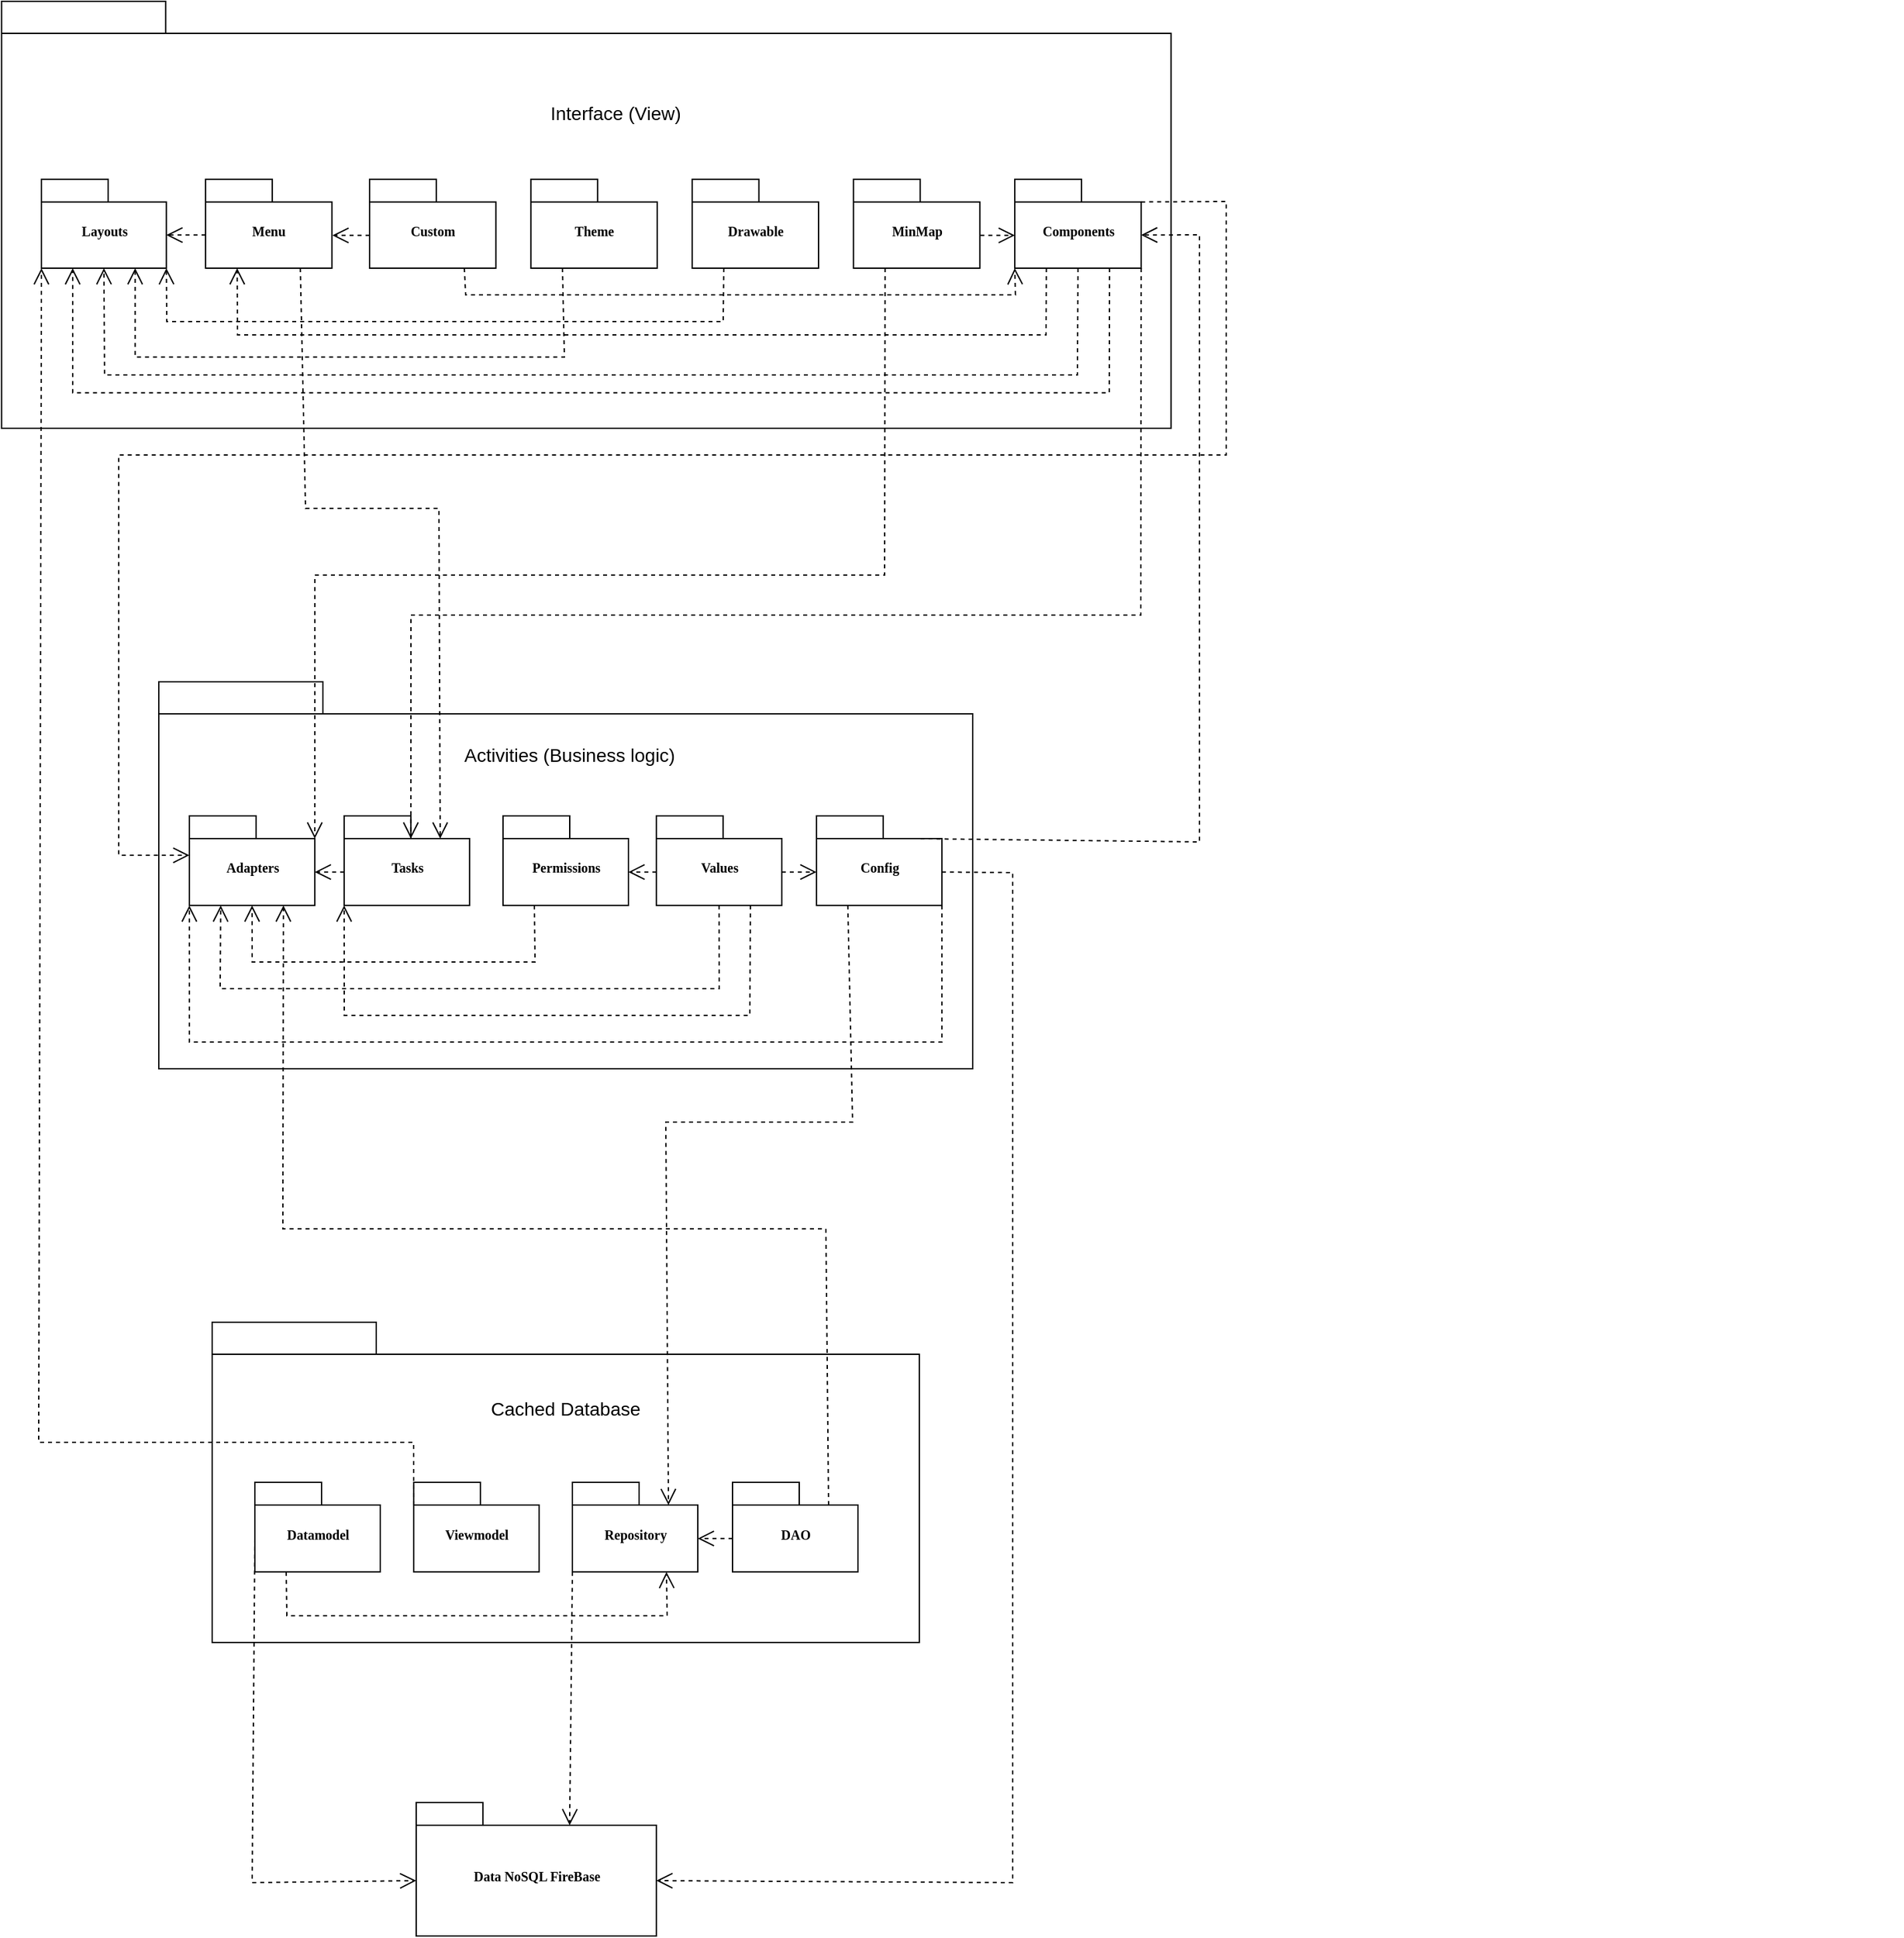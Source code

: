 <mxfile version="20.7.4" type="github">
  <diagram name="Page-1" id="b5b7bab2-c9e2-2cf4-8b2a-24fd1a2a6d21">
    <mxGraphModel dx="1290" dy="549" grid="1" gridSize="10" guides="1" tooltips="1" connect="1" arrows="1" fold="1" page="1" pageScale="1" pageWidth="827" pageHeight="1169" background="none" math="0" shadow="0">
      <root>
        <mxCell id="0" />
        <mxCell id="1" parent="0" />
        <mxCell id="6e0c8c40b5770093-18" value="" style="group" parent="1" vertex="1" connectable="0">
          <mxGeometry x="710" y="190" width="876.5" height="320" as="geometry" />
        </mxCell>
        <mxCell id="6e0c8c40b5770093-11" value="" style="shape=folder;fontStyle=1;spacingTop=10;tabWidth=123;tabHeight=24;tabPosition=left;html=1;rounded=0;shadow=0;comic=0;labelBackgroundColor=none;strokeWidth=1;fontFamily=Verdana;fontSize=10;align=center;" parent="6e0c8c40b5770093-18" vertex="1">
          <mxGeometry x="-547.812" width="876.5" height="320" as="geometry" />
        </mxCell>
        <mxCell id="aCvFtzd_hCHBJ19AGB1r-1" value="&lt;font style=&quot;font-size: 14px;&quot;&gt;Interface (View)&lt;/font&gt;" style="text;html=1;strokeColor=none;fillColor=none;align=center;verticalAlign=middle;whiteSpace=wrap;rounded=0;" parent="6e0c8c40b5770093-18" vertex="1">
          <mxGeometry x="-219.125" y="60.952" width="262.95" height="45.714" as="geometry" />
        </mxCell>
        <mxCell id="aCvFtzd_hCHBJ19AGB1r-9" value="Custom" style="shape=folder;fontStyle=1;spacingTop=10;tabWidth=50;tabHeight=17;tabPosition=left;html=1;rounded=0;shadow=0;comic=0;labelBackgroundColor=none;strokeWidth=1;fontFamily=Verdana;fontSize=10;align=center;" parent="6e0c8c40b5770093-18" vertex="1">
          <mxGeometry x="-272.02" y="133.33" width="94.7" height="66.67" as="geometry" />
        </mxCell>
        <mxCell id="aCvFtzd_hCHBJ19AGB1r-10" value="Theme" style="shape=folder;fontStyle=1;spacingTop=10;tabWidth=50;tabHeight=17;tabPosition=left;html=1;rounded=0;shadow=0;comic=0;labelBackgroundColor=none;strokeWidth=1;fontFamily=Verdana;fontSize=10;align=center;" parent="6e0c8c40b5770093-18" vertex="1">
          <mxGeometry x="-151.12" y="133.33" width="94.7" height="66.67" as="geometry" />
        </mxCell>
        <mxCell id="aCvFtzd_hCHBJ19AGB1r-11" value="Drawable" style="shape=folder;fontStyle=1;spacingTop=10;tabWidth=50;tabHeight=17;tabPosition=left;html=1;rounded=0;shadow=0;comic=0;labelBackgroundColor=none;strokeWidth=1;fontFamily=Verdana;fontSize=10;align=center;" parent="6e0c8c40b5770093-18" vertex="1">
          <mxGeometry x="-30.22" y="133.33" width="94.7" height="66.67" as="geometry" />
        </mxCell>
        <mxCell id="aCvFtzd_hCHBJ19AGB1r-12" value="MinMap" style="shape=folder;fontStyle=1;spacingTop=10;tabWidth=50;tabHeight=17;tabPosition=left;html=1;rounded=0;shadow=0;comic=0;labelBackgroundColor=none;strokeWidth=1;fontFamily=Verdana;fontSize=10;align=center;" parent="6e0c8c40b5770093-18" vertex="1">
          <mxGeometry x="90.67" y="133.33" width="94.7" height="66.67" as="geometry" />
        </mxCell>
        <mxCell id="aCvFtzd_hCHBJ19AGB1r-13" value="Components" style="shape=folder;fontStyle=1;spacingTop=10;tabWidth=50;tabHeight=17;tabPosition=left;html=1;rounded=0;shadow=0;comic=0;labelBackgroundColor=none;strokeWidth=1;fontFamily=Verdana;fontSize=10;align=center;" parent="6e0c8c40b5770093-18" vertex="1">
          <mxGeometry x="211.57" y="133.33" width="94.7" height="66.67" as="geometry" />
        </mxCell>
        <mxCell id="aCvFtzd_hCHBJ19AGB1r-8" value="Layouts" style="shape=folder;fontStyle=1;spacingTop=10;tabWidth=50;tabHeight=17;tabPosition=left;html=1;rounded=0;shadow=0;comic=0;labelBackgroundColor=none;strokeWidth=1;fontFamily=Verdana;fontSize=10;align=center;" parent="6e0c8c40b5770093-18" vertex="1">
          <mxGeometry x="-517.93" y="133.33" width="93.63" height="66.67" as="geometry" />
        </mxCell>
        <mxCell id="6e0c8c40b5770093-17" value="Menu" style="shape=folder;fontStyle=1;spacingTop=10;tabWidth=50;tabHeight=17;tabPosition=left;html=1;rounded=0;shadow=0;comic=0;labelBackgroundColor=none;strokeWidth=1;fontFamily=Verdana;fontSize=10;align=center;" parent="6e0c8c40b5770093-18" vertex="1">
          <mxGeometry x="-394.93" y="133.33" width="94.7" height="66.67" as="geometry" />
        </mxCell>
        <mxCell id="aCvFtzd_hCHBJ19AGB1r-52" style="edgeStyle=none;rounded=0;html=1;entryX=0.25;entryY=1;entryPerimeter=0;dashed=1;labelBackgroundColor=none;startFill=0;endArrow=open;endFill=0;endSize=10;fontFamily=Verdana;fontSize=10;exitX=0.75;exitY=1;exitDx=0;exitDy=0;exitPerimeter=0;entryDx=0;entryDy=0;" parent="6e0c8c40b5770093-18" source="aCvFtzd_hCHBJ19AGB1r-13" target="aCvFtzd_hCHBJ19AGB1r-8" edge="1">
          <mxGeometry relative="1" as="geometry">
            <mxPoint x="185.37" y="240" as="sourcePoint" />
            <mxPoint x="-63.636" y="306.667" as="targetPoint" />
            <Array as="points">
              <mxPoint x="282.372" y="293.333" />
              <mxPoint x="-494.525" y="293.333" />
            </Array>
          </mxGeometry>
        </mxCell>
        <mxCell id="aCvFtzd_hCHBJ19AGB1r-53" style="edgeStyle=none;rounded=0;html=1;entryX=0.5;entryY=1;entryPerimeter=0;dashed=1;labelBackgroundColor=none;startFill=0;endArrow=open;endFill=0;endSize=10;fontFamily=Verdana;fontSize=10;exitX=0.5;exitY=1;exitDx=0;exitDy=0;exitPerimeter=0;entryDx=0;entryDy=0;" parent="6e0c8c40b5770093-18" source="aCvFtzd_hCHBJ19AGB1r-13" target="aCvFtzd_hCHBJ19AGB1r-8" edge="1">
          <mxGeometry x="-1" y="-120" relative="1" as="geometry">
            <mxPoint x="-85.066" y="333.333" as="sourcePoint" />
            <mxPoint x="-97.212" y="509.987" as="targetPoint" />
            <Array as="points">
              <mxPoint x="258.468" y="280" />
              <mxPoint x="-470.621" y="280" />
            </Array>
            <mxPoint x="126" y="-109" as="offset" />
          </mxGeometry>
        </mxCell>
        <mxCell id="aCvFtzd_hCHBJ19AGB1r-54" style="edgeStyle=none;rounded=0;html=1;dashed=1;labelBackgroundColor=none;startFill=0;endArrow=open;endFill=0;endSize=10;fontFamily=Verdana;fontSize=10;exitX=0;exitY=0;exitDx=0;exitDy=41.835;exitPerimeter=0;entryX=0;entryY=0;entryDx=93.63;entryDy=41.835;entryPerimeter=0;" parent="6e0c8c40b5770093-18" source="6e0c8c40b5770093-17" target="aCvFtzd_hCHBJ19AGB1r-8" edge="1">
          <mxGeometry relative="1" as="geometry">
            <mxPoint x="-430" y="180" as="sourcePoint" />
            <mxPoint x="-560" y="510" as="targetPoint" />
          </mxGeometry>
        </mxCell>
        <mxCell id="aCvFtzd_hCHBJ19AGB1r-55" style="edgeStyle=none;rounded=0;html=1;entryX=0;entryY=0;entryPerimeter=0;dashed=1;labelBackgroundColor=none;startFill=0;endArrow=open;endFill=0;endSize=10;fontFamily=Verdana;fontSize=10;exitX=0;exitY=0;exitDx=0;exitDy=42.07;exitPerimeter=0;entryDx=95.08;entryDy=42.07;" parent="6e0c8c40b5770093-18" source="aCvFtzd_hCHBJ19AGB1r-9" target="6e0c8c40b5770093-17" edge="1">
          <mxGeometry relative="1" as="geometry">
            <mxPoint x="-163.652" y="333.333" as="sourcePoint" />
            <mxPoint x="-175.798" y="509.987" as="targetPoint" />
          </mxGeometry>
        </mxCell>
        <mxCell id="aCvFtzd_hCHBJ19AGB1r-56" style="edgeStyle=none;rounded=0;html=1;entryX=0.75;entryY=1;entryPerimeter=0;dashed=1;labelBackgroundColor=none;startFill=0;endArrow=open;endFill=0;endSize=10;fontFamily=Verdana;fontSize=10;exitX=0.25;exitY=1;exitDx=0;exitDy=0;exitPerimeter=0;entryDx=0;entryDy=0;" parent="6e0c8c40b5770093-18" source="aCvFtzd_hCHBJ19AGB1r-10" target="aCvFtzd_hCHBJ19AGB1r-8" edge="1">
          <mxGeometry relative="1" as="geometry">
            <mxPoint x="-113.851" y="333.333" as="sourcePoint" />
            <mxPoint x="-125.997" y="509.987" as="targetPoint" />
            <Array as="points">
              <mxPoint x="-125.997" y="266.667" />
              <mxPoint x="-447.712" y="266.667" />
            </Array>
          </mxGeometry>
        </mxCell>
        <mxCell id="aCvFtzd_hCHBJ19AGB1r-57" style="edgeStyle=none;rounded=0;html=1;entryX=0;entryY=0;entryPerimeter=0;dashed=1;labelBackgroundColor=none;startFill=0;endArrow=open;endFill=0;endSize=10;fontFamily=Verdana;fontSize=10;exitX=0;exitY=0;exitDx=95.08;exitDy=42.07;exitPerimeter=0;entryDx=0;entryDy=42.07;" parent="6e0c8c40b5770093-18" source="aCvFtzd_hCHBJ19AGB1r-12" target="aCvFtzd_hCHBJ19AGB1r-13" edge="1">
          <mxGeometry relative="1" as="geometry">
            <mxPoint x="-57.187" y="333.333" as="sourcePoint" />
            <mxPoint x="-69.333" y="509.987" as="targetPoint" />
          </mxGeometry>
        </mxCell>
        <mxCell id="aCvFtzd_hCHBJ19AGB1r-59" style="edgeStyle=none;rounded=0;html=1;dashed=1;labelBackgroundColor=none;startFill=0;endArrow=open;endFill=0;endSize=10;fontFamily=Verdana;fontSize=10;exitX=0.25;exitY=1;exitDx=0;exitDy=0;exitPerimeter=0;entryX=0.25;entryY=1;entryDx=0;entryDy=0;entryPerimeter=0;" parent="6e0c8c40b5770093-18" source="aCvFtzd_hCHBJ19AGB1r-13" target="6e0c8c40b5770093-17" edge="1">
          <mxGeometry relative="1" as="geometry">
            <mxPoint x="-510" y="350" as="sourcePoint" />
            <mxPoint x="-580" y="380" as="targetPoint" />
            <Array as="points">
              <mxPoint x="235" y="250" />
              <mxPoint x="-371" y="250" />
            </Array>
          </mxGeometry>
        </mxCell>
        <mxCell id="aCvFtzd_hCHBJ19AGB1r-61" style="edgeStyle=none;rounded=0;html=1;dashed=1;labelBackgroundColor=none;startFill=0;endArrow=open;endFill=0;endSize=10;fontFamily=Verdana;fontSize=10;exitX=0.25;exitY=1;exitDx=0;exitDy=0;exitPerimeter=0;entryX=0;entryY=0;entryDx=93.63;entryDy=66.67;entryPerimeter=0;" parent="6e0c8c40b5770093-18" source="aCvFtzd_hCHBJ19AGB1r-11" target="aCvFtzd_hCHBJ19AGB1r-8" edge="1">
          <mxGeometry relative="1" as="geometry">
            <mxPoint x="332.195" y="395" as="sourcePoint" />
            <mxPoint x="-350" y="350" as="targetPoint" />
            <Array as="points">
              <mxPoint x="-7" y="240" />
              <mxPoint x="-424" y="240" />
            </Array>
          </mxGeometry>
        </mxCell>
        <mxCell id="6e0c8c40b5770093-67" style="edgeStyle=none;rounded=0;html=1;dashed=1;labelBackgroundColor=none;startFill=0;endArrow=open;endFill=0;endSize=10;fontFamily=Verdana;fontSize=10;exitX=0.75;exitY=1;exitDx=0;exitDy=0;exitPerimeter=0;entryX=0;entryY=0;entryDx=0;entryDy=66.67;entryPerimeter=0;" parent="6e0c8c40b5770093-18" source="aCvFtzd_hCHBJ19AGB1r-9" target="aCvFtzd_hCHBJ19AGB1r-13" edge="1">
          <mxGeometry relative="1" as="geometry">
            <mxPoint x="80" y="350" as="targetPoint" />
            <Array as="points">
              <mxPoint x="-200" y="220" />
              <mxPoint x="212" y="220" />
            </Array>
          </mxGeometry>
        </mxCell>
        <mxCell id="6e0c8c40b5770093-33" value="" style="shape=folder;fontStyle=1;spacingTop=10;tabWidth=123;tabHeight=24;tabPosition=left;html=1;rounded=0;shadow=0;comic=0;labelBackgroundColor=none;strokeColor=#000000;strokeWidth=1;fillColor=#ffffff;fontFamily=Verdana;fontSize=10;fontColor=#000000;align=center;" parent="1" vertex="1">
          <mxGeometry x="280" y="700" width="610" height="290" as="geometry" />
        </mxCell>
        <mxCell id="6e0c8c40b5770093-52" value="" style="group" parent="1" vertex="1" connectable="0">
          <mxGeometry x="472.92" y="1540" width="180" height="100" as="geometry" />
        </mxCell>
        <mxCell id="6e0c8c40b5770093-53" value="Data NoSQL FireBase" style="shape=folder;fontStyle=1;spacingTop=10;tabWidth=50;tabHeight=17;tabPosition=left;html=1;rounded=0;shadow=0;comic=0;labelBackgroundColor=none;strokeWidth=1;fontFamily=Verdana;fontSize=10;align=center;" parent="6e0c8c40b5770093-52" vertex="1">
          <mxGeometry width="180" height="100" as="geometry" />
        </mxCell>
        <mxCell id="aCvFtzd_hCHBJ19AGB1r-40" value="Adapters" style="shape=folder;fontStyle=1;spacingTop=10;tabWidth=50;tabHeight=17;tabPosition=left;html=1;rounded=0;shadow=0;comic=0;labelBackgroundColor=none;strokeWidth=1;fontFamily=Verdana;fontSize=10;align=center;" parent="1" vertex="1">
          <mxGeometry x="302.92" y="800.5" width="94" height="67.14" as="geometry" />
        </mxCell>
        <mxCell id="aCvFtzd_hCHBJ19AGB1r-41" value="Tasks" style="shape=folder;fontStyle=1;spacingTop=10;tabWidth=50;tabHeight=17;tabPosition=left;html=1;rounded=0;shadow=0;comic=0;labelBackgroundColor=none;strokeWidth=1;fontFamily=Verdana;fontSize=10;align=center;" parent="1" vertex="1">
          <mxGeometry x="418.92" y="800.5" width="94" height="67.14" as="geometry" />
        </mxCell>
        <mxCell id="aCvFtzd_hCHBJ19AGB1r-42" value="Permissions" style="shape=folder;fontStyle=1;spacingTop=10;tabWidth=50;tabHeight=17;tabPosition=left;html=1;rounded=0;shadow=0;comic=0;labelBackgroundColor=none;strokeWidth=1;fontFamily=Verdana;fontSize=10;align=center;" parent="1" vertex="1">
          <mxGeometry x="538.0" y="800.5" width="94" height="67.14" as="geometry" />
        </mxCell>
        <mxCell id="aCvFtzd_hCHBJ19AGB1r-43" value="Values" style="shape=folder;fontStyle=1;spacingTop=10;tabWidth=50;tabHeight=17;tabPosition=left;html=1;rounded=0;shadow=0;comic=0;labelBackgroundColor=none;strokeWidth=1;fontFamily=Verdana;fontSize=10;align=center;" parent="1" vertex="1">
          <mxGeometry x="652.92" y="800.5" width="94" height="67.14" as="geometry" />
        </mxCell>
        <mxCell id="aCvFtzd_hCHBJ19AGB1r-44" value="Config" style="shape=folder;fontStyle=1;spacingTop=10;tabWidth=50;tabHeight=17;tabPosition=left;html=1;rounded=0;shadow=0;comic=0;labelBackgroundColor=none;strokeWidth=1;fontFamily=Verdana;fontSize=10;align=center;" parent="1" vertex="1">
          <mxGeometry x="772.92" y="800.5" width="94" height="67.14" as="geometry" />
        </mxCell>
        <mxCell id="aCvFtzd_hCHBJ19AGB1r-45" value="" style="shape=folder;fontStyle=1;spacingTop=10;tabWidth=123;tabHeight=24;tabPosition=left;html=1;rounded=0;shadow=0;comic=0;labelBackgroundColor=none;strokeColor=#000000;strokeWidth=1;fillColor=#ffffff;fontFamily=Verdana;fontSize=10;fontColor=#000000;align=center;" parent="1" vertex="1">
          <mxGeometry x="320" y="1180" width="530" height="240" as="geometry" />
        </mxCell>
        <mxCell id="aCvFtzd_hCHBJ19AGB1r-46" value="Activities (Business logic)" style="text;html=1;strokeColor=none;fillColor=none;align=center;verticalAlign=middle;whiteSpace=wrap;rounded=0;fontSize=14;" parent="1" vertex="1">
          <mxGeometry x="502.92" y="740" width="170" height="30" as="geometry" />
        </mxCell>
        <mxCell id="aCvFtzd_hCHBJ19AGB1r-47" value="Cached Database" style="text;html=1;strokeColor=none;fillColor=none;align=center;verticalAlign=middle;whiteSpace=wrap;rounded=0;fontSize=14;" parent="1" vertex="1">
          <mxGeometry x="500" y="1230" width="170" height="30" as="geometry" />
        </mxCell>
        <mxCell id="aCvFtzd_hCHBJ19AGB1r-48" value="Datamodel" style="shape=folder;fontStyle=1;spacingTop=10;tabWidth=50;tabHeight=17;tabPosition=left;html=1;rounded=0;shadow=0;comic=0;labelBackgroundColor=none;strokeWidth=1;fontFamily=Verdana;fontSize=10;align=center;" parent="1" vertex="1">
          <mxGeometry x="352" y="1300" width="94" height="67.14" as="geometry" />
        </mxCell>
        <mxCell id="aCvFtzd_hCHBJ19AGB1r-49" value="Viewmodel" style="shape=folder;fontStyle=1;spacingTop=10;tabWidth=50;tabHeight=17;tabPosition=left;html=1;rounded=0;shadow=0;comic=0;labelBackgroundColor=none;strokeWidth=1;fontFamily=Verdana;fontSize=10;align=center;" parent="1" vertex="1">
          <mxGeometry x="471.08" y="1300" width="94" height="67.14" as="geometry" />
        </mxCell>
        <mxCell id="aCvFtzd_hCHBJ19AGB1r-50" value="Repository" style="shape=folder;fontStyle=1;spacingTop=10;tabWidth=50;tabHeight=17;tabPosition=left;html=1;rounded=0;shadow=0;comic=0;labelBackgroundColor=none;strokeWidth=1;fontFamily=Verdana;fontSize=10;align=center;" parent="1" vertex="1">
          <mxGeometry x="590" y="1300" width="94" height="67.14" as="geometry" />
        </mxCell>
        <mxCell id="aCvFtzd_hCHBJ19AGB1r-51" value="DAO" style="shape=folder;fontStyle=1;spacingTop=10;tabWidth=50;tabHeight=17;tabPosition=left;html=1;rounded=0;shadow=0;comic=0;labelBackgroundColor=none;strokeWidth=1;fontFamily=Verdana;fontSize=10;align=center;" parent="1" vertex="1">
          <mxGeometry x="710" y="1300" width="94" height="67.14" as="geometry" />
        </mxCell>
        <mxCell id="aCvFtzd_hCHBJ19AGB1r-62" style="edgeStyle=none;rounded=0;html=1;dashed=1;labelBackgroundColor=none;startFill=0;endArrow=open;endFill=0;endSize=10;fontFamily=Verdana;fontSize=10;entryX=0;entryY=0;entryDx=0;entryDy=67.14;entryPerimeter=0;exitX=0;exitY=0;exitDx=94.0;exitDy=67.14;exitPerimeter=0;" parent="1" source="aCvFtzd_hCHBJ19AGB1r-44" target="aCvFtzd_hCHBJ19AGB1r-40" edge="1">
          <mxGeometry relative="1" as="geometry">
            <mxPoint x="202.92" y="1080" as="sourcePoint" />
            <mxPoint x="202.92" y="860" as="targetPoint" />
            <Array as="points">
              <mxPoint x="866.92" y="970" />
              <mxPoint x="302.92" y="970" />
            </Array>
          </mxGeometry>
        </mxCell>
        <mxCell id="aCvFtzd_hCHBJ19AGB1r-64" style="edgeStyle=none;rounded=0;html=1;dashed=1;labelBackgroundColor=none;startFill=0;endArrow=open;endFill=0;endSize=10;fontFamily=Verdana;fontSize=10;entryX=0;entryY=0;entryDx=0;entryDy=42.07;entryPerimeter=0;exitX=0;exitY=0;exitDx=94.0;exitDy=42.07;exitPerimeter=0;" parent="1" source="aCvFtzd_hCHBJ19AGB1r-43" target="aCvFtzd_hCHBJ19AGB1r-44" edge="1">
          <mxGeometry relative="1" as="geometry">
            <mxPoint x="150" y="670" as="sourcePoint" />
            <mxPoint x="410" y="610" as="targetPoint" />
          </mxGeometry>
        </mxCell>
        <mxCell id="aCvFtzd_hCHBJ19AGB1r-65" style="edgeStyle=none;rounded=0;html=1;dashed=1;labelBackgroundColor=none;startFill=0;endArrow=open;endFill=0;endSize=10;fontFamily=Verdana;fontSize=10;exitX=0.75;exitY=1;exitDx=0;exitDy=0;exitPerimeter=0;entryX=0;entryY=0;entryDx=0;entryDy=67.14;entryPerimeter=0;" parent="1" source="aCvFtzd_hCHBJ19AGB1r-43" target="aCvFtzd_hCHBJ19AGB1r-41" edge="1">
          <mxGeometry relative="1" as="geometry">
            <mxPoint x="1020" y="950" as="sourcePoint" />
            <mxPoint x="510" y="1000" as="targetPoint" />
            <Array as="points">
              <mxPoint x="723" y="950" />
              <mxPoint x="419" y="950" />
            </Array>
          </mxGeometry>
        </mxCell>
        <mxCell id="aCvFtzd_hCHBJ19AGB1r-66" style="edgeStyle=none;rounded=0;html=1;dashed=1;labelBackgroundColor=none;startFill=0;endArrow=open;endFill=0;endSize=10;fontFamily=Verdana;fontSize=10;entryX=0;entryY=0;entryDx=94.0;entryDy=42.07;entryPerimeter=0;exitX=0;exitY=0;exitDx=0;exitDy=42.07;exitPerimeter=0;" parent="1" source="aCvFtzd_hCHBJ19AGB1r-43" target="aCvFtzd_hCHBJ19AGB1r-42" edge="1">
          <mxGeometry relative="1" as="geometry">
            <mxPoint x="1030" y="1090" as="sourcePoint" />
            <mxPoint x="1080" y="850" as="targetPoint" />
          </mxGeometry>
        </mxCell>
        <mxCell id="aCvFtzd_hCHBJ19AGB1r-67" style="edgeStyle=none;rounded=0;html=1;dashed=1;labelBackgroundColor=none;startFill=0;endArrow=open;endFill=0;endSize=10;fontFamily=Verdana;fontSize=10;entryX=0.25;entryY=1;entryDx=0;entryDy=0;entryPerimeter=0;exitX=0.5;exitY=1;exitDx=0;exitDy=0;exitPerimeter=0;" parent="1" source="aCvFtzd_hCHBJ19AGB1r-43" target="aCvFtzd_hCHBJ19AGB1r-40" edge="1">
          <mxGeometry relative="1" as="geometry">
            <mxPoint x="1040" y="1080" as="sourcePoint" />
            <mxPoint x="920" y="1030" as="targetPoint" />
            <Array as="points">
              <mxPoint x="700" y="930" />
              <mxPoint x="326" y="930" />
            </Array>
          </mxGeometry>
        </mxCell>
        <mxCell id="aCvFtzd_hCHBJ19AGB1r-68" style="edgeStyle=none;rounded=0;html=1;dashed=1;labelBackgroundColor=none;startFill=0;endArrow=open;endFill=0;endSize=10;fontFamily=Verdana;fontSize=10;entryX=0;entryY=0;entryDx=94.0;entryDy=42.07;entryPerimeter=0;exitX=0;exitY=0;exitDx=0;exitDy=42.07;exitPerimeter=0;" parent="1" source="aCvFtzd_hCHBJ19AGB1r-41" target="aCvFtzd_hCHBJ19AGB1r-40" edge="1">
          <mxGeometry relative="1" as="geometry">
            <mxPoint x="662.92" y="852.57" as="sourcePoint" />
            <mxPoint x="642" y="852.57" as="targetPoint" />
          </mxGeometry>
        </mxCell>
        <mxCell id="aCvFtzd_hCHBJ19AGB1r-69" style="edgeStyle=none;rounded=0;html=1;dashed=1;labelBackgroundColor=none;startFill=0;endArrow=open;endFill=0;endSize=10;fontFamily=Verdana;fontSize=10;entryX=0.5;entryY=1;entryDx=0;entryDy=0;entryPerimeter=0;exitX=0.25;exitY=1;exitDx=0;exitDy=0;exitPerimeter=0;" parent="1" source="aCvFtzd_hCHBJ19AGB1r-42" target="aCvFtzd_hCHBJ19AGB1r-40" edge="1">
          <mxGeometry relative="1" as="geometry">
            <mxPoint x="428.92" y="852.57" as="sourcePoint" />
            <mxPoint x="406.92" y="852.57" as="targetPoint" />
            <Array as="points">
              <mxPoint x="562" y="910" />
              <mxPoint x="350" y="910" />
            </Array>
          </mxGeometry>
        </mxCell>
        <mxCell id="aCvFtzd_hCHBJ19AGB1r-70" style="edgeStyle=none;rounded=0;html=1;dashed=1;labelBackgroundColor=none;startFill=0;endArrow=open;endFill=0;endSize=10;fontFamily=Verdana;fontSize=10;exitX=0;exitY=0;exitDx=94.7;exitDy=66.67;exitPerimeter=0;entryX=0;entryY=0;entryDx=50;entryDy=17;entryPerimeter=0;" parent="1" source="aCvFtzd_hCHBJ19AGB1r-13" target="aCvFtzd_hCHBJ19AGB1r-41" edge="1">
          <mxGeometry relative="1" as="geometry">
            <mxPoint x="325.07" y="375.165" as="sourcePoint" />
            <mxPoint x="200" y="650" as="targetPoint" />
            <Array as="points">
              <mxPoint x="1016" y="650" />
              <mxPoint x="469" y="650" />
            </Array>
          </mxGeometry>
        </mxCell>
        <mxCell id="aCvFtzd_hCHBJ19AGB1r-71" style="edgeStyle=none;rounded=0;html=1;dashed=1;labelBackgroundColor=none;startFill=0;endArrow=open;endFill=0;endSize=10;fontFamily=Verdana;fontSize=10;entryX=0;entryY=0;entryDx=94.7;entryDy=41.835;entryPerimeter=0;exitX=0;exitY=0;exitDx=72;exitDy=17;exitPerimeter=0;" parent="1" source="aCvFtzd_hCHBJ19AGB1r-44" target="aCvFtzd_hCHBJ19AGB1r-13" edge="1">
          <mxGeometry relative="1" as="geometry">
            <mxPoint x="1090" y="860" as="sourcePoint" />
            <mxPoint x="1070" y="720" as="targetPoint" />
            <Array as="points">
              <mxPoint x="1060" y="820" />
              <mxPoint x="1060" y="365" />
            </Array>
          </mxGeometry>
        </mxCell>
        <mxCell id="aCvFtzd_hCHBJ19AGB1r-72" style="edgeStyle=none;rounded=0;html=1;dashed=1;labelBackgroundColor=none;startFill=0;endArrow=open;endFill=0;endSize=10;fontFamily=Verdana;fontSize=10;exitX=0;exitY=0;exitDx=0;exitDy=42.07;exitPerimeter=0;entryX=0;entryY=0;entryDx=94.0;entryDy=42.07;entryPerimeter=0;" parent="1" source="aCvFtzd_hCHBJ19AGB1r-51" target="aCvFtzd_hCHBJ19AGB1r-50" edge="1">
          <mxGeometry relative="1" as="geometry">
            <mxPoint x="730" y="1370" as="sourcePoint" />
            <mxPoint x="190" y="1080" as="targetPoint" />
            <Array as="points" />
          </mxGeometry>
        </mxCell>
        <mxCell id="aCvFtzd_hCHBJ19AGB1r-73" style="edgeStyle=none;rounded=0;html=1;dashed=1;labelBackgroundColor=none;startFill=0;endArrow=open;endFill=0;endSize=10;fontFamily=Verdana;fontSize=10;exitX=0.25;exitY=1;exitDx=0;exitDy=0;exitPerimeter=0;entryX=0.75;entryY=1;entryDx=0;entryDy=0;entryPerimeter=0;" parent="1" source="aCvFtzd_hCHBJ19AGB1r-48" target="aCvFtzd_hCHBJ19AGB1r-50" edge="1">
          <mxGeometry relative="1" as="geometry">
            <mxPoint x="150" y="900" as="sourcePoint" />
            <mxPoint x="200" y="1280" as="targetPoint" />
            <Array as="points">
              <mxPoint x="376" y="1400" />
              <mxPoint x="661" y="1400" />
            </Array>
          </mxGeometry>
        </mxCell>
        <mxCell id="aCvFtzd_hCHBJ19AGB1r-74" style="edgeStyle=none;rounded=0;html=1;dashed=1;labelBackgroundColor=none;startFill=0;endArrow=open;endFill=0;endSize=10;fontFamily=Verdana;fontSize=10;exitX=0;exitY=0;exitDx=0;exitDy=42.07;exitPerimeter=0;entryX=0;entryY=0;entryDx=0;entryDy=58.5;entryPerimeter=0;" parent="1" source="aCvFtzd_hCHBJ19AGB1r-48" target="6e0c8c40b5770093-53" edge="1">
          <mxGeometry relative="1" as="geometry">
            <mxPoint x="240" y="1310" as="sourcePoint" />
            <mxPoint x="280" y="1600" as="targetPoint" />
            <Array as="points">
              <mxPoint x="350" y="1600" />
            </Array>
          </mxGeometry>
        </mxCell>
        <mxCell id="aCvFtzd_hCHBJ19AGB1r-75" style="edgeStyle=none;rounded=0;html=1;dashed=1;labelBackgroundColor=none;startFill=0;endArrow=open;endFill=0;endSize=10;fontFamily=Verdana;fontSize=10;entryX=0;entryY=0;entryDx=115;entryDy=17;entryPerimeter=0;exitX=0;exitY=0;exitDx=0;exitDy=67.14;exitPerimeter=0;" parent="1" source="aCvFtzd_hCHBJ19AGB1r-50" target="6e0c8c40b5770093-53" edge="1">
          <mxGeometry relative="1" as="geometry">
            <mxPoint x="220" y="1460" as="sourcePoint" />
            <mxPoint x="200" y="1280" as="targetPoint" />
          </mxGeometry>
        </mxCell>
        <mxCell id="aCvFtzd_hCHBJ19AGB1r-76" style="edgeStyle=none;rounded=0;html=1;dashed=1;labelBackgroundColor=none;startFill=0;endArrow=open;endFill=0;endSize=10;fontFamily=Verdana;fontSize=10;exitX=0;exitY=0;exitDx=0;exitDy=17;exitPerimeter=0;entryX=0;entryY=0;entryDx=0;entryDy=66.67;entryPerimeter=0;" parent="1" source="aCvFtzd_hCHBJ19AGB1r-49" target="aCvFtzd_hCHBJ19AGB1r-8" edge="1">
          <mxGeometry relative="1" as="geometry">
            <mxPoint x="190" y="1160" as="sourcePoint" />
            <mxPoint x="170" y="980" as="targetPoint" />
            <Array as="points">
              <mxPoint x="471" y="1270" />
              <mxPoint x="190" y="1270" />
            </Array>
          </mxGeometry>
        </mxCell>
        <mxCell id="aCvFtzd_hCHBJ19AGB1r-77" style="edgeStyle=none;rounded=0;html=1;dashed=1;labelBackgroundColor=none;startFill=0;endArrow=open;endFill=0;endSize=10;fontFamily=Verdana;fontSize=10;entryX=0.75;entryY=1;entryDx=0;entryDy=0;entryPerimeter=0;exitX=0;exitY=0;exitDx=72;exitDy=17;exitPerimeter=0;" parent="1" source="aCvFtzd_hCHBJ19AGB1r-51" target="aCvFtzd_hCHBJ19AGB1r-40" edge="1">
          <mxGeometry relative="1" as="geometry">
            <mxPoint x="910" y="1100" as="sourcePoint" />
            <mxPoint x="530" y="999" as="targetPoint" />
            <Array as="points">
              <mxPoint x="780" y="1110" />
              <mxPoint x="373" y="1110" />
            </Array>
          </mxGeometry>
        </mxCell>
        <mxCell id="aCvFtzd_hCHBJ19AGB1r-78" style="edgeStyle=none;rounded=0;html=1;dashed=1;labelBackgroundColor=none;startFill=0;endArrow=open;endFill=0;endSize=10;fontFamily=Verdana;fontSize=10;exitX=0.25;exitY=1;exitDx=0;exitDy=0;exitPerimeter=0;entryX=0;entryY=0;entryDx=94.0;entryDy=17;entryPerimeter=0;" parent="1" source="aCvFtzd_hCHBJ19AGB1r-12" target="aCvFtzd_hCHBJ19AGB1r-40" edge="1">
          <mxGeometry relative="1" as="geometry">
            <mxPoint x="418.92" y="700" as="sourcePoint" />
            <mxPoint x="398.92" y="530" as="targetPoint" />
            <Array as="points">
              <mxPoint x="824" y="620" />
              <mxPoint x="397" y="620" />
            </Array>
          </mxGeometry>
        </mxCell>
        <mxCell id="aCvFtzd_hCHBJ19AGB1r-79" style="edgeStyle=none;rounded=0;html=1;dashed=1;labelBackgroundColor=none;startFill=0;endArrow=open;endFill=0;endSize=10;fontFamily=Verdana;fontSize=10;exitX=0.75;exitY=1;exitDx=0;exitDy=0;exitPerimeter=0;entryX=0;entryY=0;entryDx=72;entryDy=17;entryPerimeter=0;" parent="1" source="6e0c8c40b5770093-17" target="aCvFtzd_hCHBJ19AGB1r-41" edge="1">
          <mxGeometry relative="1" as="geometry">
            <mxPoint x="150" y="890" as="sourcePoint" />
            <mxPoint x="540" y="550" as="targetPoint" />
            <Array as="points">
              <mxPoint x="390" y="570" />
              <mxPoint x="490" y="570" />
            </Array>
          </mxGeometry>
        </mxCell>
        <mxCell id="aCvFtzd_hCHBJ19AGB1r-80" style="edgeStyle=none;rounded=0;html=1;dashed=1;labelBackgroundColor=none;startFill=0;endArrow=open;endFill=0;endSize=10;fontFamily=Verdana;fontSize=10;exitX=0.25;exitY=1;exitDx=0;exitDy=0;exitPerimeter=0;entryX=0;entryY=0;entryDx=72;entryDy=17;entryPerimeter=0;" parent="1" source="aCvFtzd_hCHBJ19AGB1r-44" target="aCvFtzd_hCHBJ19AGB1r-50" edge="1">
          <mxGeometry relative="1" as="geometry">
            <mxPoint x="710" y="1040" as="sourcePoint" />
            <mxPoint x="930" y="1030" as="targetPoint" />
            <Array as="points">
              <mxPoint x="800" y="1030" />
              <mxPoint x="660" y="1030" />
            </Array>
          </mxGeometry>
        </mxCell>
        <mxCell id="aCvFtzd_hCHBJ19AGB1r-81" style="edgeStyle=none;rounded=0;html=1;dashed=1;labelBackgroundColor=none;startFill=0;endArrow=open;endFill=0;endSize=10;fontFamily=Verdana;fontSize=10;exitX=0;exitY=0;exitDx=94.0;exitDy=42.07;exitPerimeter=0;entryX=0;entryY=0;entryDx=180;entryDy=58.5;entryPerimeter=0;" parent="1" source="aCvFtzd_hCHBJ19AGB1r-44" target="6e0c8c40b5770093-53" edge="1">
          <mxGeometry relative="1" as="geometry">
            <mxPoint x="1050" y="1210" as="sourcePoint" />
            <mxPoint x="1000" y="1310" as="targetPoint" />
            <Array as="points">
              <mxPoint x="920" y="843" />
              <mxPoint x="920" y="1600" />
            </Array>
          </mxGeometry>
        </mxCell>
        <mxCell id="aCvFtzd_hCHBJ19AGB1r-82" style="edgeStyle=none;rounded=0;html=1;dashed=1;labelBackgroundColor=none;startFill=0;endArrow=open;endFill=0;endSize=10;fontFamily=Verdana;fontSize=10;exitX=0;exitY=0;exitDx=94.7;exitDy=17;exitPerimeter=0;entryX=0;entryY=0;entryDx=0;entryDy=29.535;entryPerimeter=0;" parent="1" source="aCvFtzd_hCHBJ19AGB1r-13" target="aCvFtzd_hCHBJ19AGB1r-40" edge="1">
          <mxGeometry relative="1" as="geometry">
            <mxPoint x="428.92" y="852.57" as="sourcePoint" />
            <mxPoint x="230" y="760" as="targetPoint" />
            <Array as="points">
              <mxPoint x="1080" y="340" />
              <mxPoint x="1080" y="530" />
              <mxPoint x="250" y="530" />
              <mxPoint x="250" y="830" />
            </Array>
          </mxGeometry>
        </mxCell>
      </root>
    </mxGraphModel>
  </diagram>
</mxfile>
